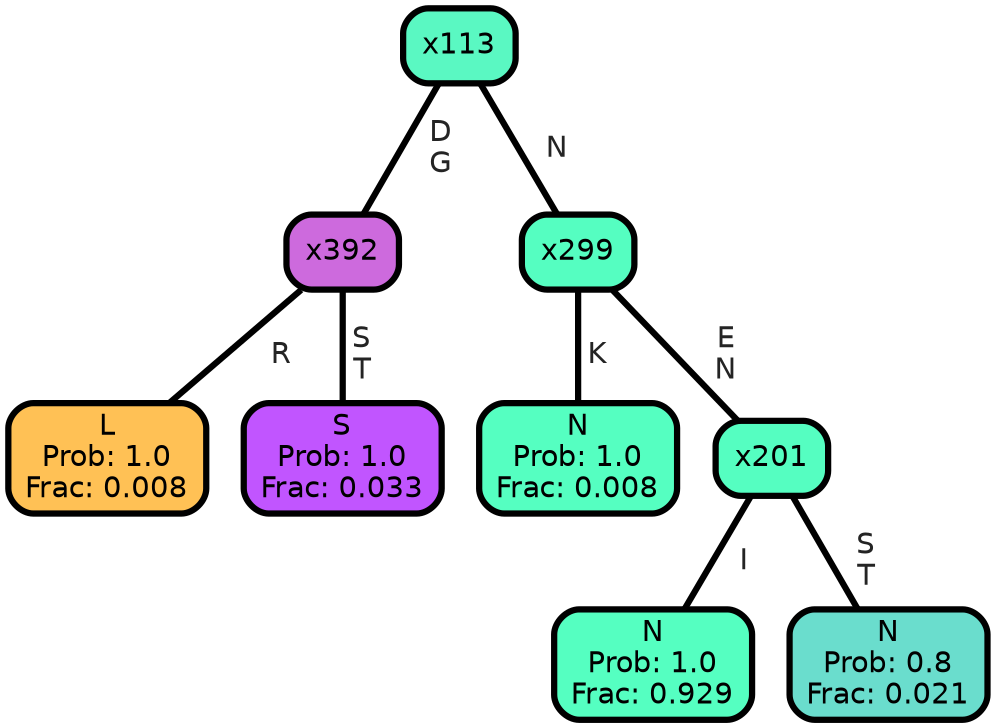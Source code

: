 graph Tree {
node [shape=box, style="filled, rounded",color="black",penwidth="3",fontcolor="black",                 fontname=helvetica] ;
graph [ranksep="0 equally", splines=straight,                 bgcolor=transparent, dpi=200] ;
edge [fontname=helvetica, fontweight=bold,fontcolor=grey14,color=black] ;
0 [label="L
Prob: 1.0
Frac: 0.008", fillcolor="#ffc155"] ;
1 [label="x392", fillcolor="#cd6add"] ;
2 [label="S
Prob: 1.0
Frac: 0.033", fillcolor="#c155ff"] ;
3 [label="x113", fillcolor="#5af8c2"] ;
4 [label="N
Prob: 1.0
Frac: 0.008", fillcolor="#55ffc1"] ;
5 [label="x299", fillcolor="#55fec1"] ;
6 [label="N
Prob: 1.0
Frac: 0.929", fillcolor="#55ffc1"] ;
7 [label="x201", fillcolor="#55fec1"] ;
8 [label="N
Prob: 0.8
Frac: 0.021", fillcolor="#6addcd"] ;
1 -- 0 [label=" R",penwidth=3] ;
1 -- 2 [label=" S\n T",penwidth=3] ;
3 -- 1 [label=" D\n G",penwidth=3] ;
3 -- 5 [label=" N",penwidth=3] ;
5 -- 4 [label=" K",penwidth=3] ;
5 -- 7 [label=" E\n N",penwidth=3] ;
7 -- 6 [label=" I",penwidth=3] ;
7 -- 8 [label=" S\n T",penwidth=3] ;
{rank = same;}}
